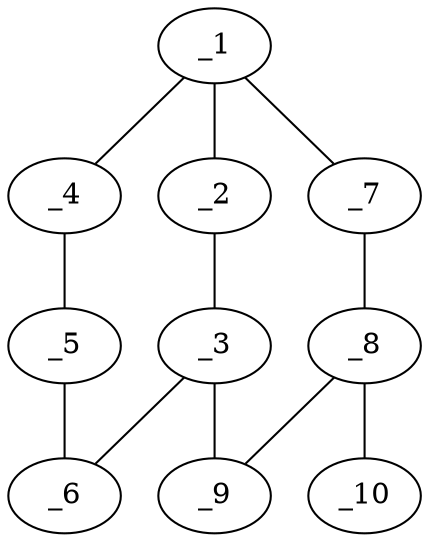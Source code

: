 graph molid625464 {
	_1	 [charge=0,
		chem=1,
		symbol="C  ",
		x="5.3147",
		y="-0.3061"];
	_2	 [charge=0,
		chem=1,
		symbol="C  ",
		x="4.8369",
		y="1.6425"];
	_1 -- _2	 [valence=1];
	_4	 [charge=0,
		chem=1,
		symbol="C  ",
		x="7.0194",
		y="-1.3507"];
	_1 -- _4	 [valence=1];
	_7	 [charge=0,
		chem=1,
		symbol="C  ",
		x="3.7796",
		y="-1.5492"];
	_1 -- _7	 [valence=1];
	_3	 [charge=0,
		chem=1,
		symbol="C  ",
		x="5.5735",
		y="0.6599"];
	_2 -- _3	 [valence=1];
	_6	 [charge=0,
		chem=1,
		symbol="C  ",
		x="7.4382",
		y="0.2122"];
	_3 -- _6	 [valence=1];
	_9	 [charge=0,
		chem=1,
		symbol="C  ",
		x="2.9706",
		y="-0.148"];
	_3 -- _9	 [valence=1];
	_5	 [charge=0,
		chem=1,
		symbol="C  ",
		x="7.7966",
		y="-0.7214"];
	_4 -- _5	 [valence=1];
	_5 -- _6	 [valence=2];
	_8	 [charge=0,
		chem=1,
		symbol="C  ",
		x="2.866",
		y="-1.1425"];
	_7 -- _8	 [valence=1];
	_8 -- _9	 [valence=1];
	_10	 [charge=0,
		chem=2,
		symbol="O  ",
		x=2,
		y="-1.6425"];
	_8 -- _10	 [valence=1];
}
